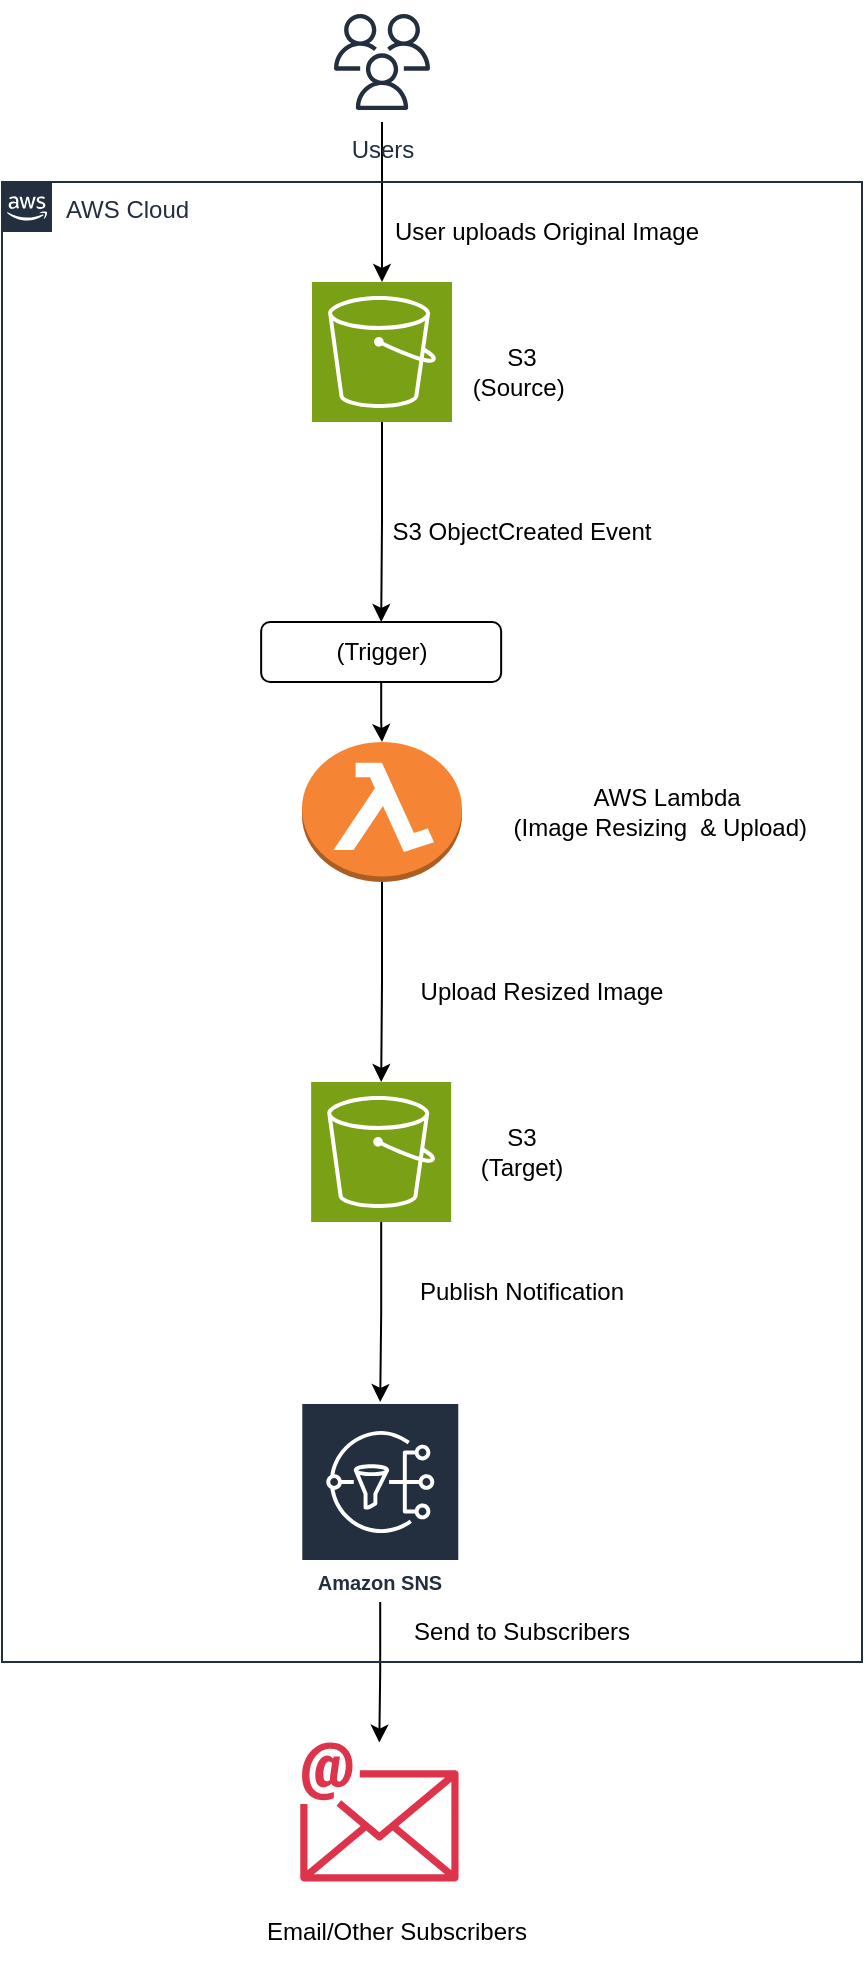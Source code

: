 <mxfile version="27.1.3">
  <diagram name="Page-1" id="jJ6hZ7A4q83ucd-lhPS9">
    <mxGraphModel dx="909" dy="398" grid="1" gridSize="10" guides="1" tooltips="1" connect="1" arrows="1" fold="1" page="1" pageScale="1" pageWidth="850" pageHeight="1100" math="0" shadow="0">
      <root>
        <mxCell id="0" />
        <mxCell id="1" parent="0" />
        <mxCell id="KU1QNiQ9F2yr2tfShmG7-12" value="" style="edgeStyle=orthogonalEdgeStyle;rounded=0;orthogonalLoop=1;jettySize=auto;html=1;" edge="1" parent="1" source="KU1QNiQ9F2yr2tfShmG7-1" target="KU1QNiQ9F2yr2tfShmG7-3">
          <mxGeometry relative="1" as="geometry" />
        </mxCell>
        <mxCell id="KU1QNiQ9F2yr2tfShmG7-1" value="Users" style="sketch=0;outlineConnect=0;fontColor=#232F3E;gradientColor=none;strokeColor=#232F3E;fillColor=#ffffff;dashed=0;verticalLabelPosition=bottom;verticalAlign=top;align=center;html=1;fontSize=12;fontStyle=0;aspect=fixed;shape=mxgraph.aws4.resourceIcon;resIcon=mxgraph.aws4.users;" vertex="1" parent="1">
          <mxGeometry x="300" y="30" width="60" height="60" as="geometry" />
        </mxCell>
        <mxCell id="KU1QNiQ9F2yr2tfShmG7-13" value="" style="edgeStyle=orthogonalEdgeStyle;rounded=0;orthogonalLoop=1;jettySize=auto;html=1;" edge="1" parent="1" source="KU1QNiQ9F2yr2tfShmG7-3" target="KU1QNiQ9F2yr2tfShmG7-6">
          <mxGeometry relative="1" as="geometry" />
        </mxCell>
        <mxCell id="KU1QNiQ9F2yr2tfShmG7-3" value="" style="sketch=0;points=[[0,0,0],[0.25,0,0],[0.5,0,0],[0.75,0,0],[1,0,0],[0,1,0],[0.25,1,0],[0.5,1,0],[0.75,1,0],[1,1,0],[0,0.25,0],[0,0.5,0],[0,0.75,0],[1,0.25,0],[1,0.5,0],[1,0.75,0]];outlineConnect=0;fontColor=#232F3E;fillColor=#7AA116;strokeColor=#ffffff;dashed=0;verticalLabelPosition=bottom;verticalAlign=top;align=center;html=1;fontSize=12;fontStyle=0;aspect=fixed;shape=mxgraph.aws4.resourceIcon;resIcon=mxgraph.aws4.s3;" vertex="1" parent="1">
          <mxGeometry x="295" y="170" width="70" height="70" as="geometry" />
        </mxCell>
        <mxCell id="KU1QNiQ9F2yr2tfShmG7-14" value="" style="edgeStyle=orthogonalEdgeStyle;rounded=0;orthogonalLoop=1;jettySize=auto;html=1;" edge="1" parent="1" source="KU1QNiQ9F2yr2tfShmG7-6" target="KU1QNiQ9F2yr2tfShmG7-7">
          <mxGeometry relative="1" as="geometry" />
        </mxCell>
        <mxCell id="KU1QNiQ9F2yr2tfShmG7-6" value="(Trigger)" style="rounded=1;whiteSpace=wrap;html=1;" vertex="1" parent="1">
          <mxGeometry x="269.57" y="340" width="120" height="30" as="geometry" />
        </mxCell>
        <mxCell id="KU1QNiQ9F2yr2tfShmG7-15" value="" style="edgeStyle=orthogonalEdgeStyle;rounded=0;orthogonalLoop=1;jettySize=auto;html=1;" edge="1" parent="1" source="KU1QNiQ9F2yr2tfShmG7-7" target="KU1QNiQ9F2yr2tfShmG7-9">
          <mxGeometry relative="1" as="geometry" />
        </mxCell>
        <mxCell id="KU1QNiQ9F2yr2tfShmG7-7" value="" style="outlineConnect=0;dashed=0;verticalLabelPosition=bottom;verticalAlign=top;align=center;html=1;shape=mxgraph.aws3.lambda_function;fillColor=#F58534;gradientColor=none;" vertex="1" parent="1">
          <mxGeometry x="290" y="400" width="80" height="70" as="geometry" />
        </mxCell>
        <mxCell id="KU1QNiQ9F2yr2tfShmG7-16" value="" style="edgeStyle=orthogonalEdgeStyle;rounded=0;orthogonalLoop=1;jettySize=auto;html=1;" edge="1" parent="1" source="KU1QNiQ9F2yr2tfShmG7-9" target="KU1QNiQ9F2yr2tfShmG7-10">
          <mxGeometry relative="1" as="geometry" />
        </mxCell>
        <mxCell id="KU1QNiQ9F2yr2tfShmG7-9" value="" style="sketch=0;points=[[0,0,0],[0.25,0,0],[0.5,0,0],[0.75,0,0],[1,0,0],[0,1,0],[0.25,1,0],[0.5,1,0],[0.75,1,0],[1,1,0],[0,0.25,0],[0,0.5,0],[0,0.75,0],[1,0.25,0],[1,0.5,0],[1,0.75,0]];outlineConnect=0;fontColor=#232F3E;fillColor=#7AA116;strokeColor=#ffffff;dashed=0;verticalLabelPosition=bottom;verticalAlign=top;align=center;html=1;fontSize=12;fontStyle=0;aspect=fixed;shape=mxgraph.aws4.resourceIcon;resIcon=mxgraph.aws4.s3;" vertex="1" parent="1">
          <mxGeometry x="294.57" y="570" width="70" height="70" as="geometry" />
        </mxCell>
        <mxCell id="KU1QNiQ9F2yr2tfShmG7-17" value="" style="edgeStyle=orthogonalEdgeStyle;rounded=0;orthogonalLoop=1;jettySize=auto;html=1;" edge="1" parent="1" source="KU1QNiQ9F2yr2tfShmG7-10" target="KU1QNiQ9F2yr2tfShmG7-11">
          <mxGeometry relative="1" as="geometry" />
        </mxCell>
        <mxCell id="KU1QNiQ9F2yr2tfShmG7-10" value="Amazon SNS" style="sketch=0;outlineConnect=0;fontColor=#232F3E;gradientColor=none;strokeColor=#ffffff;fillColor=#232F3E;dashed=0;verticalLabelPosition=middle;verticalAlign=bottom;align=center;html=1;whiteSpace=wrap;fontSize=10;fontStyle=1;spacing=3;shape=mxgraph.aws4.productIcon;prIcon=mxgraph.aws4.sns;" vertex="1" parent="1">
          <mxGeometry x="289.14" y="730" width="80" height="100" as="geometry" />
        </mxCell>
        <mxCell id="KU1QNiQ9F2yr2tfShmG7-11" value="" style="sketch=0;outlineConnect=0;fontColor=#232F3E;gradientColor=none;fillColor=#DD344C;strokeColor=none;dashed=0;verticalLabelPosition=bottom;verticalAlign=top;align=center;html=1;fontSize=12;fontStyle=0;aspect=fixed;shape=mxgraph.aws4.email;" vertex="1" parent="1">
          <mxGeometry x="289.14" y="900" width="79.14" height="70" as="geometry" />
        </mxCell>
        <mxCell id="KU1QNiQ9F2yr2tfShmG7-18" value="S3 (Source)&amp;nbsp;" style="text;html=1;align=center;verticalAlign=middle;whiteSpace=wrap;rounded=0;" vertex="1" parent="1">
          <mxGeometry x="370" y="200" width="60" height="30" as="geometry" />
        </mxCell>
        <mxCell id="KU1QNiQ9F2yr2tfShmG7-19" value="S3 ObjectCreated Event" style="text;html=1;align=center;verticalAlign=middle;whiteSpace=wrap;rounded=0;" vertex="1" parent="1">
          <mxGeometry x="325" y="280" width="150" height="30" as="geometry" />
        </mxCell>
        <mxCell id="KU1QNiQ9F2yr2tfShmG7-20" value="AWS Lambda&lt;br&gt;(Image Resizing&amp;nbsp; &amp;amp;&amp;nbsp;Upload) &amp;nbsp;" style="text;html=1;align=center;verticalAlign=middle;whiteSpace=wrap;rounded=0;" vertex="1" parent="1">
          <mxGeometry x="390" y="420" width="165" height="30" as="geometry" />
        </mxCell>
        <mxCell id="KU1QNiQ9F2yr2tfShmG7-21" value="Upload Resized Image" style="text;html=1;align=center;verticalAlign=middle;whiteSpace=wrap;rounded=0;" vertex="1" parent="1">
          <mxGeometry x="340" y="510" width="140" height="30" as="geometry" />
        </mxCell>
        <mxCell id="KU1QNiQ9F2yr2tfShmG7-22" value="Send to Subscribers" style="text;html=1;align=center;verticalAlign=middle;whiteSpace=wrap;rounded=0;" vertex="1" parent="1">
          <mxGeometry x="335" y="830" width="130" height="30" as="geometry" />
        </mxCell>
        <mxCell id="KU1QNiQ9F2yr2tfShmG7-23" value="Email/Other&amp;nbsp;Subscribers" style="text;html=1;align=center;verticalAlign=middle;whiteSpace=wrap;rounded=0;" vertex="1" parent="1">
          <mxGeometry x="269.57" y="980" width="135" height="30" as="geometry" />
        </mxCell>
        <mxCell id="KU1QNiQ9F2yr2tfShmG7-24" value="User uploads&amp;nbsp;Original Image" style="text;html=1;align=center;verticalAlign=middle;whiteSpace=wrap;rounded=0;" vertex="1" parent="1">
          <mxGeometry x="325" y="130" width="175" height="30" as="geometry" />
        </mxCell>
        <mxCell id="KU1QNiQ9F2yr2tfShmG7-25" value="S3 (Target)" style="text;html=1;align=center;verticalAlign=middle;whiteSpace=wrap;rounded=0;" vertex="1" parent="1">
          <mxGeometry x="370" y="590" width="60" height="30" as="geometry" />
        </mxCell>
        <mxCell id="KU1QNiQ9F2yr2tfShmG7-26" value="Publish Notification" style="text;html=1;align=center;verticalAlign=middle;whiteSpace=wrap;rounded=0;" vertex="1" parent="1">
          <mxGeometry x="340" y="660" width="120" height="30" as="geometry" />
        </mxCell>
        <mxCell id="KU1QNiQ9F2yr2tfShmG7-27" value="AWS Cloud" style="points=[[0,0],[0.25,0],[0.5,0],[0.75,0],[1,0],[1,0.25],[1,0.5],[1,0.75],[1,1],[0.75,1],[0.5,1],[0.25,1],[0,1],[0,0.75],[0,0.5],[0,0.25]];outlineConnect=0;gradientColor=none;html=1;whiteSpace=wrap;fontSize=12;fontStyle=0;container=1;pointerEvents=0;collapsible=0;recursiveResize=0;shape=mxgraph.aws4.group;grIcon=mxgraph.aws4.group_aws_cloud_alt;strokeColor=#232F3E;fillColor=none;verticalAlign=top;align=left;spacingLeft=30;fontColor=#232F3E;dashed=0;" vertex="1" parent="1">
          <mxGeometry x="140" y="120" width="430" height="740" as="geometry" />
        </mxCell>
      </root>
    </mxGraphModel>
  </diagram>
</mxfile>

